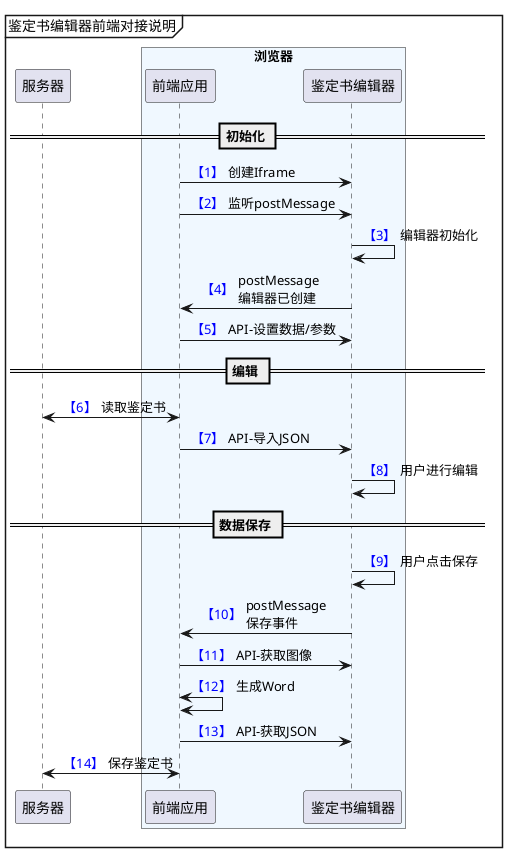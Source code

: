 @startuml
'https://plantuml.com/sequence-diagram
mainframe 鉴定书编辑器前端对接说明
participant "服务器" as server
box "浏览器" #AliceBlue
participant "前端应用" as page
participant "鉴定书编辑器" as editor
end box

== 初始化 ==
autonumber "<font color=blue> 【#】"
page -> editor :创建Iframe
page -> editor :监听postMessage
editor ->editor :编辑器初始化
page <- editor :postMessage\n编辑器已创建
page -> editor :API-设置数据/参数
== 编辑 ==
page <-> server :读取鉴定书
page -> editor :API-导入JSON
editor ->editor :用户进行编辑
== 数据保存 ==
editor ->editor :用户点击保存
page <- editor :postMessage\n保存事件
page -> editor :API-获取图像
page <-> page :生成Word
page -> editor :API-获取JSON
page <-> server :保存鉴定书
@enduml
